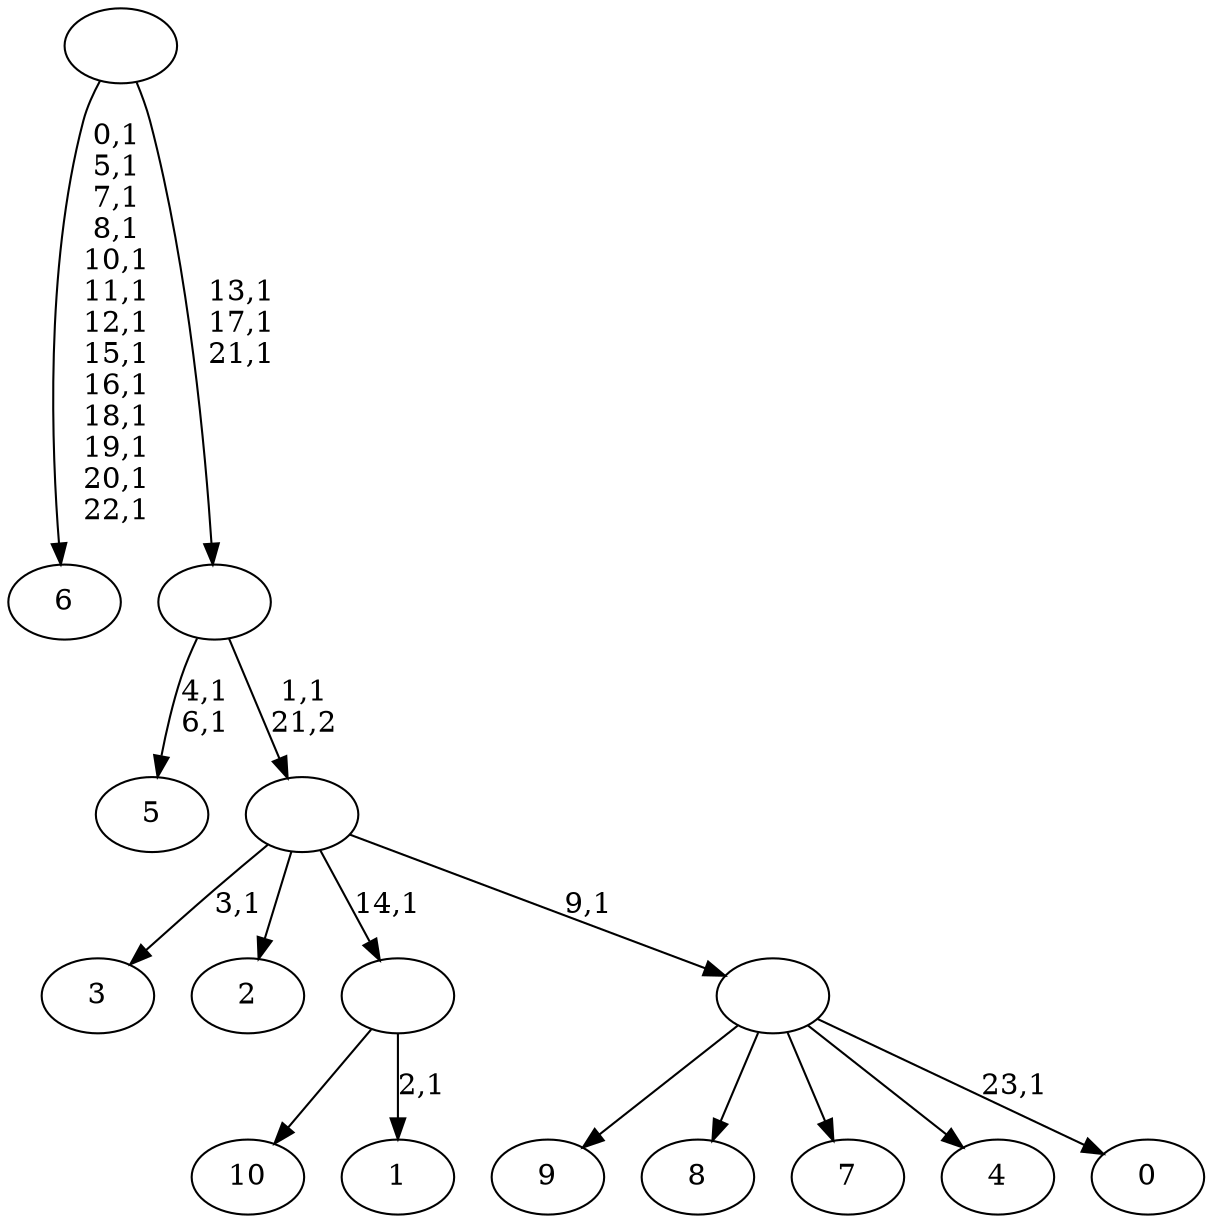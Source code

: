 digraph T {
	35 [label="10"]
	34 [label="9"]
	33 [label="8"]
	32 [label="7"]
	31 [label="6"]
	17 [label="5"]
	14 [label="4"]
	13 [label="3"]
	11 [label="2"]
	10 [label="1"]
	8 [label=""]
	7 [label="0"]
	5 [label=""]
	4 [label=""]
	3 [label=""]
	0 [label=""]
	8 -> 10 [label="2,1"]
	8 -> 35 [label=""]
	5 -> 7 [label="23,1"]
	5 -> 34 [label=""]
	5 -> 33 [label=""]
	5 -> 32 [label=""]
	5 -> 14 [label=""]
	4 -> 13 [label="3,1"]
	4 -> 11 [label=""]
	4 -> 8 [label="14,1"]
	4 -> 5 [label="9,1"]
	3 -> 17 [label="4,1\n6,1"]
	3 -> 4 [label="1,1\n21,2"]
	0 -> 3 [label="13,1\n17,1\n21,1"]
	0 -> 31 [label="0,1\n5,1\n7,1\n8,1\n10,1\n11,1\n12,1\n15,1\n16,1\n18,1\n19,1\n20,1\n22,1"]
}
